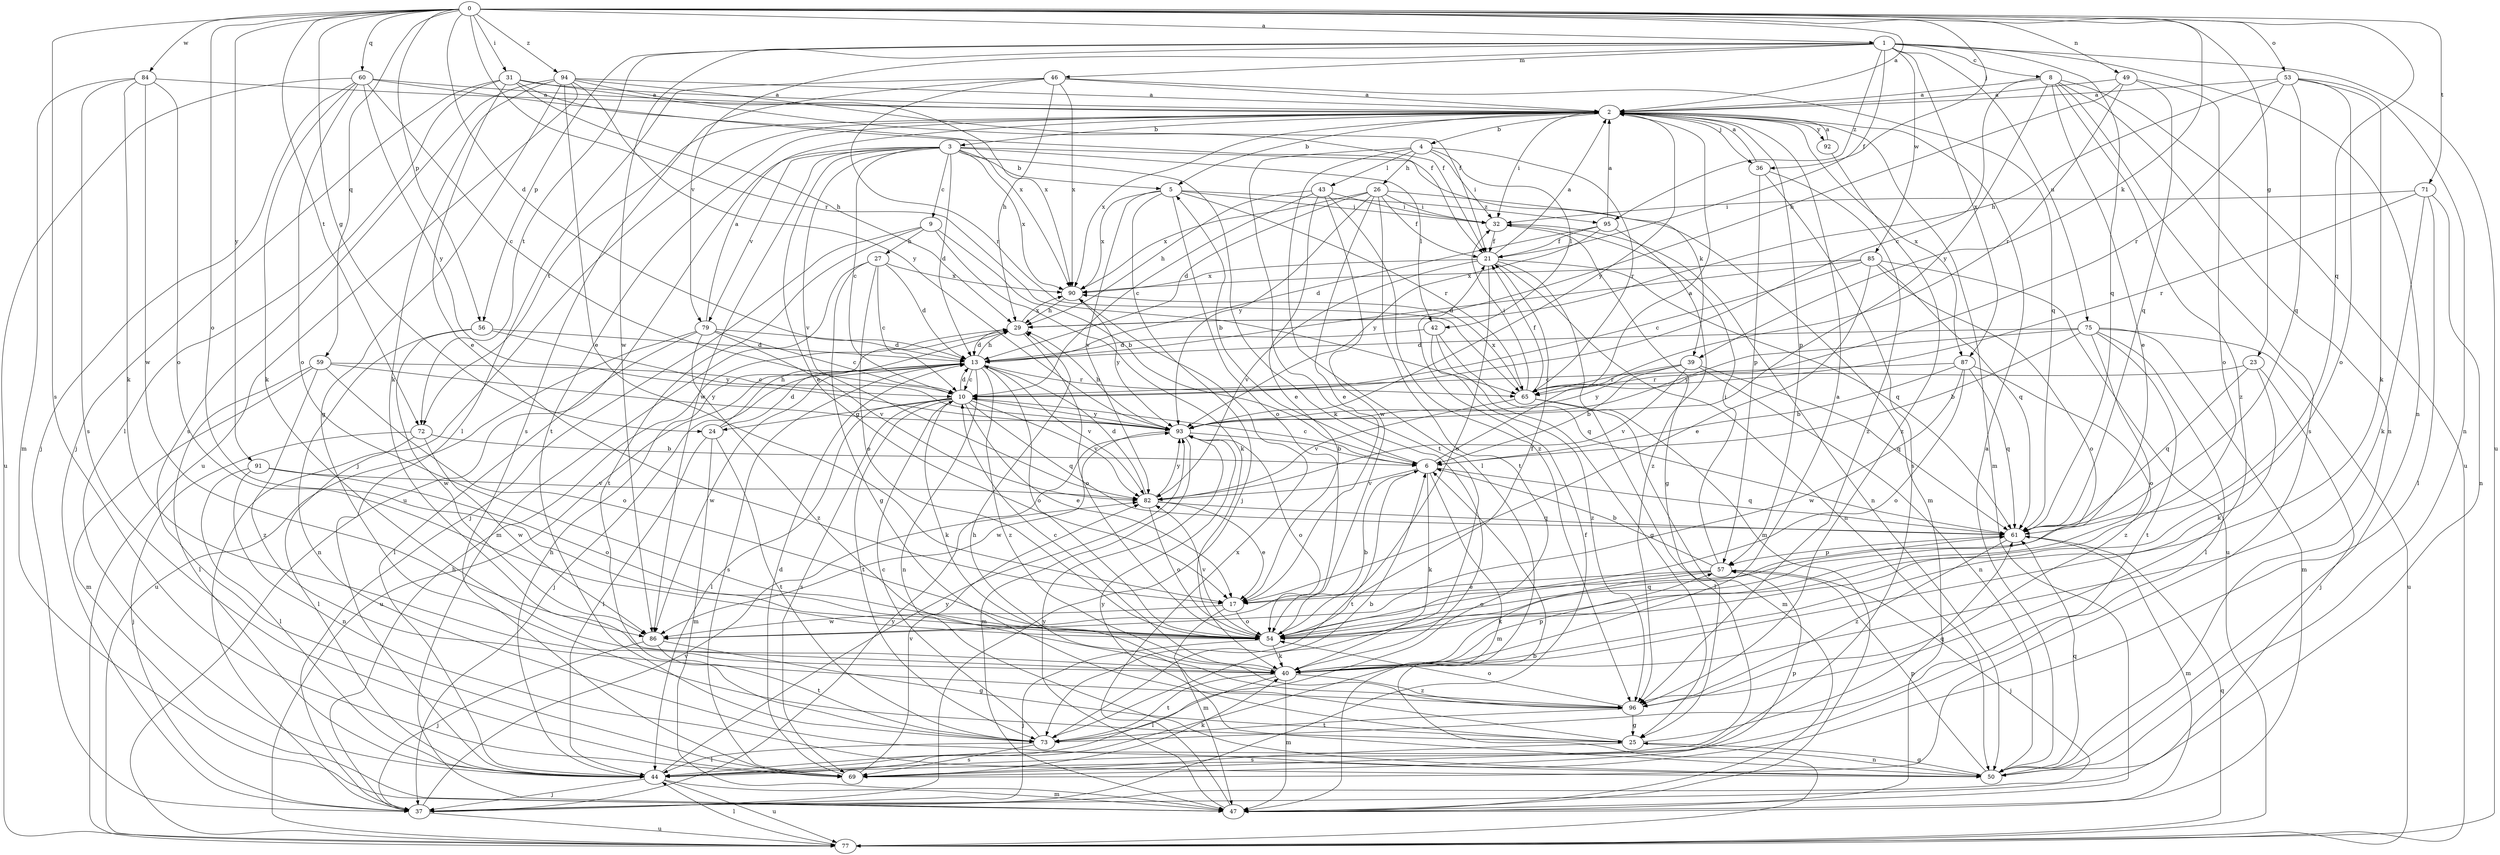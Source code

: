 strict digraph  {
0;
1;
2;
3;
4;
5;
6;
8;
9;
10;
13;
17;
21;
23;
24;
25;
26;
27;
29;
31;
32;
36;
37;
39;
40;
42;
43;
44;
46;
47;
49;
50;
53;
54;
56;
57;
59;
60;
61;
65;
69;
71;
72;
73;
75;
77;
79;
82;
84;
85;
86;
87;
90;
91;
92;
93;
94;
95;
96;
0 -> 1  [label=a];
0 -> 2  [label=a];
0 -> 13  [label=d];
0 -> 23  [label=g];
0 -> 24  [label=g];
0 -> 31  [label=i];
0 -> 36  [label=j];
0 -> 39  [label=k];
0 -> 49  [label=n];
0 -> 53  [label=o];
0 -> 54  [label=o];
0 -> 56  [label=p];
0 -> 59  [label=q];
0 -> 60  [label=q];
0 -> 61  [label=q];
0 -> 65  [label=r];
0 -> 69  [label=s];
0 -> 71  [label=t];
0 -> 72  [label=t];
0 -> 84  [label=w];
0 -> 91  [label=y];
0 -> 94  [label=z];
1 -> 8  [label=c];
1 -> 21  [label=f];
1 -> 46  [label=m];
1 -> 50  [label=n];
1 -> 56  [label=p];
1 -> 61  [label=q];
1 -> 72  [label=t];
1 -> 75  [label=u];
1 -> 77  [label=u];
1 -> 79  [label=v];
1 -> 85  [label=w];
1 -> 86  [label=w];
1 -> 87  [label=x];
1 -> 95  [label=z];
2 -> 3  [label=b];
2 -> 4  [label=b];
2 -> 5  [label=b];
2 -> 32  [label=i];
2 -> 36  [label=j];
2 -> 37  [label=j];
2 -> 47  [label=m];
2 -> 57  [label=p];
2 -> 72  [label=t];
2 -> 73  [label=t];
2 -> 87  [label=x];
2 -> 90  [label=x];
2 -> 92  [label=y];
2 -> 93  [label=y];
3 -> 5  [label=b];
3 -> 9  [label=c];
3 -> 10  [label=c];
3 -> 13  [label=d];
3 -> 17  [label=e];
3 -> 39  [label=k];
3 -> 40  [label=k];
3 -> 42  [label=l];
3 -> 77  [label=u];
3 -> 79  [label=v];
3 -> 82  [label=v];
3 -> 86  [label=w];
3 -> 90  [label=x];
4 -> 26  [label=h];
4 -> 32  [label=i];
4 -> 42  [label=l];
4 -> 43  [label=l];
4 -> 44  [label=l];
4 -> 65  [label=r];
4 -> 73  [label=t];
5 -> 32  [label=i];
5 -> 37  [label=j];
5 -> 54  [label=o];
5 -> 65  [label=r];
5 -> 82  [label=v];
5 -> 90  [label=x];
5 -> 95  [label=z];
6 -> 2  [label=a];
6 -> 5  [label=b];
6 -> 10  [label=c];
6 -> 40  [label=k];
6 -> 47  [label=m];
6 -> 61  [label=q];
6 -> 73  [label=t];
6 -> 82  [label=v];
8 -> 2  [label=a];
8 -> 10  [label=c];
8 -> 17  [label=e];
8 -> 50  [label=n];
8 -> 69  [label=s];
8 -> 77  [label=u];
8 -> 93  [label=y];
8 -> 96  [label=z];
9 -> 6  [label=b];
9 -> 27  [label=h];
9 -> 37  [label=j];
9 -> 40  [label=k];
9 -> 73  [label=t];
10 -> 13  [label=d];
10 -> 17  [label=e];
10 -> 24  [label=g];
10 -> 40  [label=k];
10 -> 44  [label=l];
10 -> 61  [label=q];
10 -> 69  [label=s];
10 -> 73  [label=t];
10 -> 82  [label=v];
10 -> 93  [label=y];
13 -> 10  [label=c];
13 -> 29  [label=h];
13 -> 37  [label=j];
13 -> 50  [label=n];
13 -> 54  [label=o];
13 -> 65  [label=r];
13 -> 69  [label=s];
13 -> 77  [label=u];
13 -> 82  [label=v];
13 -> 86  [label=w];
13 -> 96  [label=z];
17 -> 47  [label=m];
17 -> 54  [label=o];
17 -> 86  [label=w];
21 -> 2  [label=a];
21 -> 47  [label=m];
21 -> 50  [label=n];
21 -> 54  [label=o];
21 -> 61  [label=q];
21 -> 82  [label=v];
21 -> 90  [label=x];
23 -> 37  [label=j];
23 -> 40  [label=k];
23 -> 61  [label=q];
23 -> 65  [label=r];
24 -> 13  [label=d];
24 -> 29  [label=h];
24 -> 44  [label=l];
24 -> 47  [label=m];
24 -> 73  [label=t];
25 -> 29  [label=h];
25 -> 50  [label=n];
25 -> 61  [label=q];
25 -> 69  [label=s];
26 -> 13  [label=d];
26 -> 17  [label=e];
26 -> 21  [label=f];
26 -> 32  [label=i];
26 -> 47  [label=m];
26 -> 73  [label=t];
26 -> 90  [label=x];
26 -> 93  [label=y];
27 -> 10  [label=c];
27 -> 13  [label=d];
27 -> 25  [label=g];
27 -> 47  [label=m];
27 -> 54  [label=o];
27 -> 90  [label=x];
29 -> 13  [label=d];
29 -> 54  [label=o];
29 -> 90  [label=x];
31 -> 2  [label=a];
31 -> 17  [label=e];
31 -> 21  [label=f];
31 -> 29  [label=h];
31 -> 37  [label=j];
31 -> 44  [label=l];
31 -> 90  [label=x];
32 -> 21  [label=f];
32 -> 25  [label=g];
32 -> 50  [label=n];
36 -> 2  [label=a];
36 -> 57  [label=p];
36 -> 69  [label=s];
36 -> 96  [label=z];
37 -> 21  [label=f];
37 -> 29  [label=h];
37 -> 77  [label=u];
37 -> 82  [label=v];
37 -> 93  [label=y];
39 -> 6  [label=b];
39 -> 50  [label=n];
39 -> 61  [label=q];
39 -> 65  [label=r];
39 -> 82  [label=v];
39 -> 93  [label=y];
40 -> 2  [label=a];
40 -> 10  [label=c];
40 -> 44  [label=l];
40 -> 47  [label=m];
40 -> 57  [label=p];
40 -> 73  [label=t];
40 -> 96  [label=z];
42 -> 13  [label=d];
42 -> 25  [label=g];
42 -> 61  [label=q];
42 -> 96  [label=z];
43 -> 10  [label=c];
43 -> 17  [label=e];
43 -> 29  [label=h];
43 -> 32  [label=i];
43 -> 86  [label=w];
43 -> 96  [label=z];
44 -> 29  [label=h];
44 -> 37  [label=j];
44 -> 47  [label=m];
44 -> 77  [label=u];
44 -> 93  [label=y];
46 -> 2  [label=a];
46 -> 29  [label=h];
46 -> 44  [label=l];
46 -> 61  [label=q];
46 -> 65  [label=r];
46 -> 69  [label=s];
46 -> 90  [label=x];
47 -> 90  [label=x];
47 -> 93  [label=y];
49 -> 2  [label=a];
49 -> 29  [label=h];
49 -> 54  [label=o];
49 -> 61  [label=q];
49 -> 65  [label=r];
50 -> 2  [label=a];
50 -> 25  [label=g];
50 -> 57  [label=p];
50 -> 61  [label=q];
50 -> 93  [label=y];
53 -> 2  [label=a];
53 -> 29  [label=h];
53 -> 40  [label=k];
53 -> 50  [label=n];
53 -> 54  [label=o];
53 -> 61  [label=q];
53 -> 65  [label=r];
54 -> 6  [label=b];
54 -> 21  [label=f];
54 -> 37  [label=j];
54 -> 40  [label=k];
54 -> 61  [label=q];
54 -> 82  [label=v];
56 -> 13  [label=d];
56 -> 50  [label=n];
56 -> 86  [label=w];
56 -> 93  [label=y];
57 -> 6  [label=b];
57 -> 17  [label=e];
57 -> 32  [label=i];
57 -> 37  [label=j];
57 -> 40  [label=k];
57 -> 54  [label=o];
59 -> 10  [label=c];
59 -> 44  [label=l];
59 -> 47  [label=m];
59 -> 54  [label=o];
59 -> 93  [label=y];
59 -> 96  [label=z];
60 -> 2  [label=a];
60 -> 10  [label=c];
60 -> 21  [label=f];
60 -> 37  [label=j];
60 -> 40  [label=k];
60 -> 54  [label=o];
60 -> 77  [label=u];
60 -> 93  [label=y];
61 -> 47  [label=m];
61 -> 57  [label=p];
61 -> 96  [label=z];
65 -> 21  [label=f];
65 -> 32  [label=i];
65 -> 44  [label=l];
65 -> 47  [label=m];
65 -> 82  [label=v];
65 -> 90  [label=x];
69 -> 13  [label=d];
69 -> 40  [label=k];
69 -> 57  [label=p];
69 -> 82  [label=v];
71 -> 32  [label=i];
71 -> 40  [label=k];
71 -> 44  [label=l];
71 -> 50  [label=n];
71 -> 65  [label=r];
72 -> 6  [label=b];
72 -> 37  [label=j];
72 -> 44  [label=l];
72 -> 86  [label=w];
73 -> 6  [label=b];
73 -> 10  [label=c];
73 -> 44  [label=l];
73 -> 69  [label=s];
75 -> 6  [label=b];
75 -> 13  [label=d];
75 -> 44  [label=l];
75 -> 47  [label=m];
75 -> 54  [label=o];
75 -> 73  [label=t];
75 -> 77  [label=u];
75 -> 93  [label=y];
77 -> 6  [label=b];
77 -> 44  [label=l];
77 -> 61  [label=q];
79 -> 2  [label=a];
79 -> 10  [label=c];
79 -> 13  [label=d];
79 -> 44  [label=l];
79 -> 77  [label=u];
79 -> 82  [label=v];
79 -> 96  [label=z];
82 -> 13  [label=d];
82 -> 17  [label=e];
82 -> 54  [label=o];
82 -> 61  [label=q];
82 -> 93  [label=y];
84 -> 2  [label=a];
84 -> 40  [label=k];
84 -> 47  [label=m];
84 -> 54  [label=o];
84 -> 69  [label=s];
84 -> 86  [label=w];
85 -> 10  [label=c];
85 -> 13  [label=d];
85 -> 17  [label=e];
85 -> 54  [label=o];
85 -> 61  [label=q];
85 -> 77  [label=u];
85 -> 90  [label=x];
86 -> 25  [label=g];
86 -> 37  [label=j];
86 -> 73  [label=t];
87 -> 6  [label=b];
87 -> 10  [label=c];
87 -> 54  [label=o];
87 -> 61  [label=q];
87 -> 86  [label=w];
87 -> 96  [label=z];
90 -> 29  [label=h];
90 -> 93  [label=y];
91 -> 44  [label=l];
91 -> 50  [label=n];
91 -> 54  [label=o];
91 -> 82  [label=v];
92 -> 2  [label=a];
92 -> 96  [label=z];
93 -> 6  [label=b];
93 -> 29  [label=h];
93 -> 47  [label=m];
93 -> 54  [label=o];
93 -> 86  [label=w];
94 -> 2  [label=a];
94 -> 17  [label=e];
94 -> 21  [label=f];
94 -> 25  [label=g];
94 -> 40  [label=k];
94 -> 69  [label=s];
94 -> 77  [label=u];
94 -> 90  [label=x];
94 -> 93  [label=y];
95 -> 2  [label=a];
95 -> 13  [label=d];
95 -> 21  [label=f];
95 -> 93  [label=y];
95 -> 96  [label=z];
96 -> 25  [label=g];
96 -> 54  [label=o];
96 -> 73  [label=t];
}
